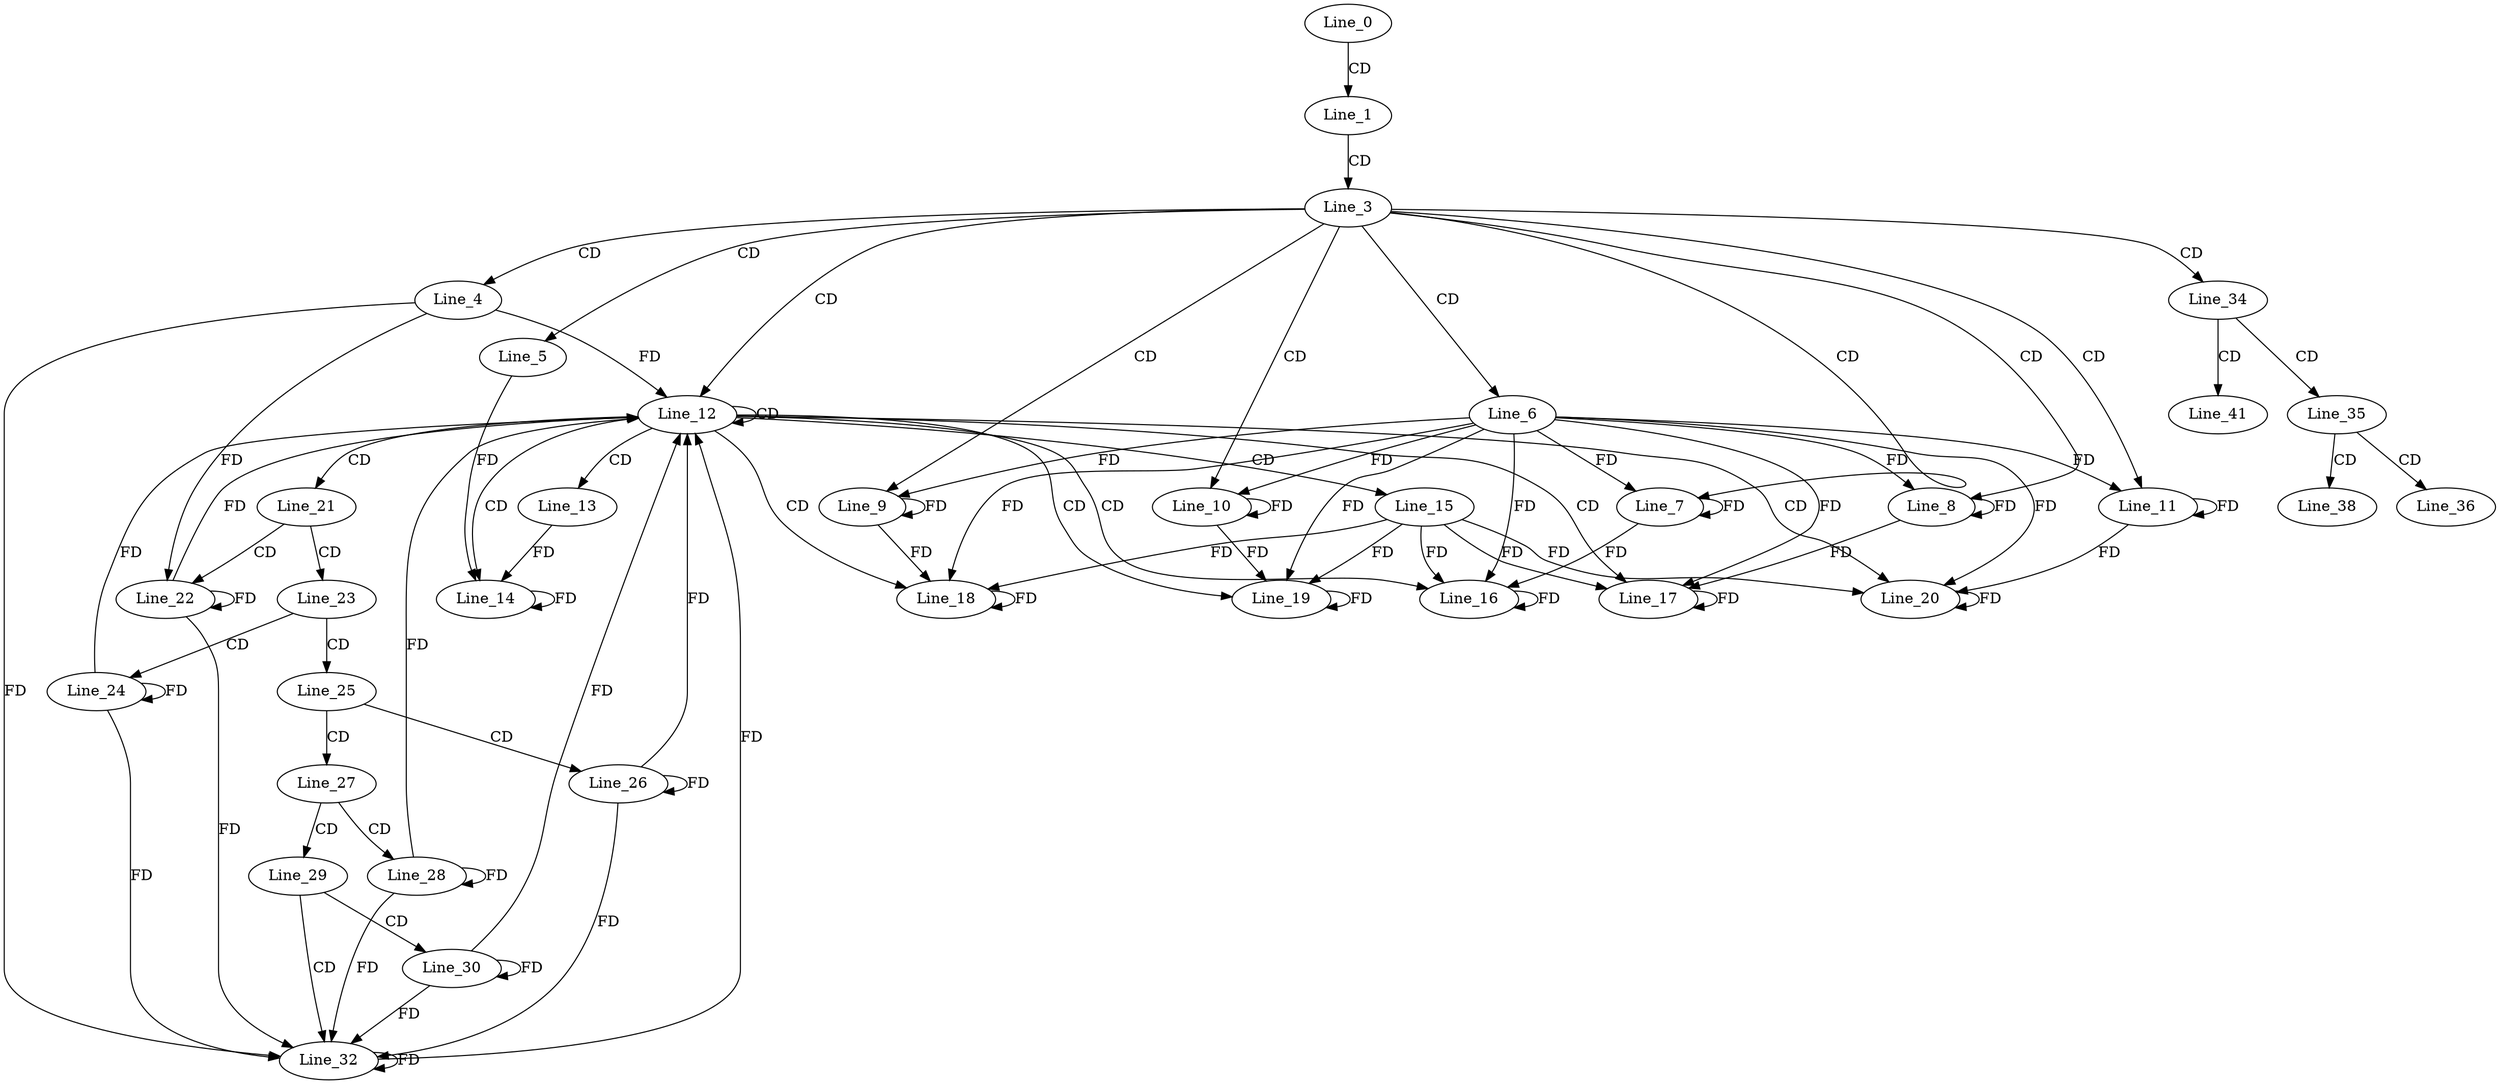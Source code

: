 digraph G {
  Line_0;
  Line_1;
  Line_3;
  Line_4;
  Line_5;
  Line_6;
  Line_7;
  Line_8;
  Line_9;
  Line_10;
  Line_11;
  Line_12;
  Line_13;
  Line_14;
  Line_14;
  Line_15;
  Line_16;
  Line_16;
  Line_16;
  Line_17;
  Line_17;
  Line_17;
  Line_18;
  Line_18;
  Line_18;
  Line_19;
  Line_19;
  Line_19;
  Line_20;
  Line_20;
  Line_20;
  Line_21;
  Line_22;
  Line_22;
  Line_23;
  Line_24;
  Line_24;
  Line_25;
  Line_26;
  Line_26;
  Line_27;
  Line_28;
  Line_28;
  Line_29;
  Line_30;
  Line_30;
  Line_32;
  Line_34;
  Line_35;
  Line_36;
  Line_38;
  Line_41;
  Line_0 -> Line_1 [ label="CD" ];
  Line_1 -> Line_3 [ label="CD" ];
  Line_3 -> Line_4 [ label="CD" ];
  Line_3 -> Line_5 [ label="CD" ];
  Line_3 -> Line_6 [ label="CD" ];
  Line_3 -> Line_7 [ label="CD" ];
  Line_6 -> Line_7 [ label="FD" ];
  Line_7 -> Line_7 [ label="FD" ];
  Line_3 -> Line_8 [ label="CD" ];
  Line_6 -> Line_8 [ label="FD" ];
  Line_8 -> Line_8 [ label="FD" ];
  Line_3 -> Line_9 [ label="CD" ];
  Line_6 -> Line_9 [ label="FD" ];
  Line_9 -> Line_9 [ label="FD" ];
  Line_3 -> Line_10 [ label="CD" ];
  Line_6 -> Line_10 [ label="FD" ];
  Line_10 -> Line_10 [ label="FD" ];
  Line_3 -> Line_11 [ label="CD" ];
  Line_6 -> Line_11 [ label="FD" ];
  Line_11 -> Line_11 [ label="FD" ];
  Line_3 -> Line_12 [ label="CD" ];
  Line_12 -> Line_12 [ label="CD" ];
  Line_4 -> Line_12 [ label="FD" ];
  Line_12 -> Line_13 [ label="CD" ];
  Line_12 -> Line_14 [ label="CD" ];
  Line_14 -> Line_14 [ label="FD" ];
  Line_5 -> Line_14 [ label="FD" ];
  Line_13 -> Line_14 [ label="FD" ];
  Line_12 -> Line_15 [ label="CD" ];
  Line_12 -> Line_16 [ label="CD" ];
  Line_16 -> Line_16 [ label="FD" ];
  Line_6 -> Line_16 [ label="FD" ];
  Line_7 -> Line_16 [ label="FD" ];
  Line_15 -> Line_16 [ label="FD" ];
  Line_12 -> Line_17 [ label="CD" ];
  Line_17 -> Line_17 [ label="FD" ];
  Line_6 -> Line_17 [ label="FD" ];
  Line_8 -> Line_17 [ label="FD" ];
  Line_15 -> Line_17 [ label="FD" ];
  Line_12 -> Line_18 [ label="CD" ];
  Line_18 -> Line_18 [ label="FD" ];
  Line_6 -> Line_18 [ label="FD" ];
  Line_9 -> Line_18 [ label="FD" ];
  Line_15 -> Line_18 [ label="FD" ];
  Line_12 -> Line_19 [ label="CD" ];
  Line_19 -> Line_19 [ label="FD" ];
  Line_6 -> Line_19 [ label="FD" ];
  Line_10 -> Line_19 [ label="FD" ];
  Line_15 -> Line_19 [ label="FD" ];
  Line_12 -> Line_20 [ label="CD" ];
  Line_20 -> Line_20 [ label="FD" ];
  Line_6 -> Line_20 [ label="FD" ];
  Line_11 -> Line_20 [ label="FD" ];
  Line_15 -> Line_20 [ label="FD" ];
  Line_12 -> Line_21 [ label="CD" ];
  Line_21 -> Line_22 [ label="CD" ];
  Line_22 -> Line_22 [ label="FD" ];
  Line_4 -> Line_22 [ label="FD" ];
  Line_21 -> Line_23 [ label="CD" ];
  Line_23 -> Line_24 [ label="CD" ];
  Line_24 -> Line_24 [ label="FD" ];
  Line_23 -> Line_25 [ label="CD" ];
  Line_25 -> Line_26 [ label="CD" ];
  Line_26 -> Line_26 [ label="FD" ];
  Line_25 -> Line_27 [ label="CD" ];
  Line_27 -> Line_28 [ label="CD" ];
  Line_28 -> Line_28 [ label="FD" ];
  Line_27 -> Line_29 [ label="CD" ];
  Line_29 -> Line_30 [ label="CD" ];
  Line_30 -> Line_30 [ label="FD" ];
  Line_29 -> Line_32 [ label="CD" ];
  Line_22 -> Line_32 [ label="FD" ];
  Line_24 -> Line_32 [ label="FD" ];
  Line_26 -> Line_32 [ label="FD" ];
  Line_28 -> Line_32 [ label="FD" ];
  Line_30 -> Line_32 [ label="FD" ];
  Line_32 -> Line_32 [ label="FD" ];
  Line_4 -> Line_32 [ label="FD" ];
  Line_3 -> Line_34 [ label="CD" ];
  Line_34 -> Line_35 [ label="CD" ];
  Line_35 -> Line_36 [ label="CD" ];
  Line_35 -> Line_38 [ label="CD" ];
  Line_34 -> Line_41 [ label="CD" ];
  Line_22 -> Line_12 [ label="FD" ];
  Line_24 -> Line_12 [ label="FD" ];
  Line_26 -> Line_12 [ label="FD" ];
  Line_28 -> Line_12 [ label="FD" ];
  Line_30 -> Line_12 [ label="FD" ];
  Line_32 -> Line_12 [ label="FD" ];
}

